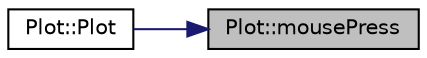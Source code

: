 digraph "Plot::mousePress"
{
 // LATEX_PDF_SIZE
  edge [fontname="Helvetica",fontsize="10",labelfontname="Helvetica",labelfontsize="10"];
  node [fontname="Helvetica",fontsize="10",shape=record];
  rankdir="RL";
  Node1 [label="Plot::mousePress",height=0.2,width=0.4,color="black", fillcolor="grey75", style="filled", fontcolor="black",tooltip="Handle a mouse press inside the plot."];
  Node1 -> Node2 [dir="back",color="midnightblue",fontsize="10",style="solid",fontname="Helvetica"];
  Node2 [label="Plot::Plot",height=0.2,width=0.4,color="black", fillcolor="white", style="filled",URL="$class_plot.html#a83d9454de4b05fc361c318317658c734",tooltip="Create a new Plot widget."];
}

